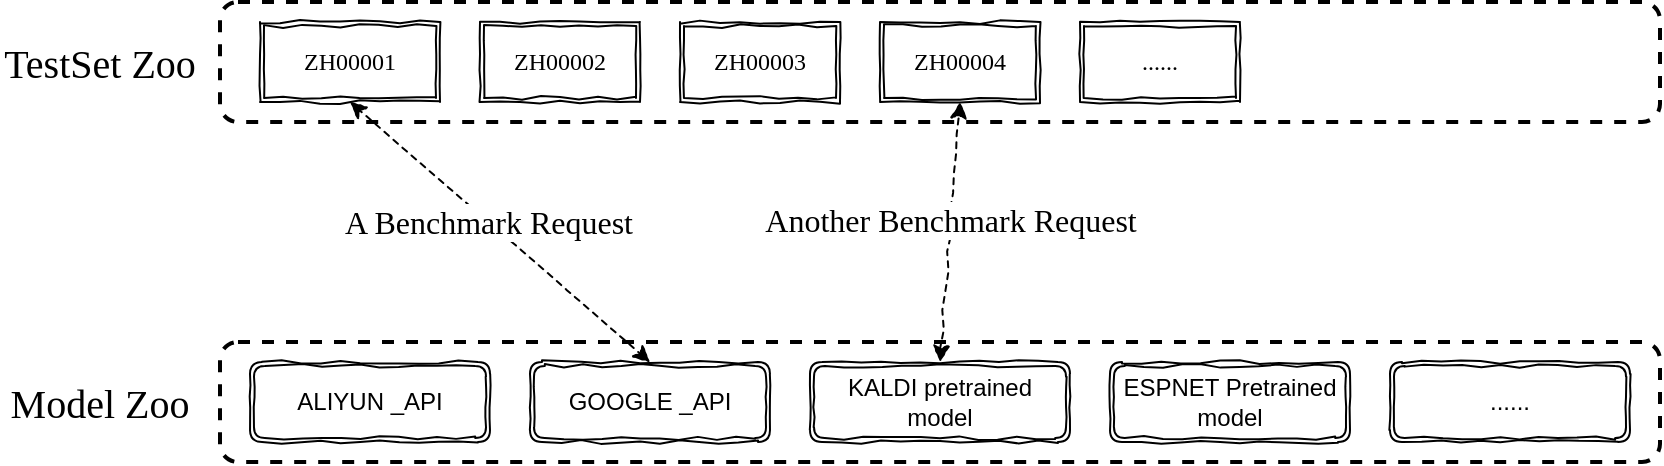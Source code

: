 <mxfile version="14.9.2" type="device"><diagram id="xeaLPvtU6ut3ZWZILFCG" name="Page-1"><mxGraphModel dx="2019" dy="1072" grid="1" gridSize="10" guides="1" tooltips="1" connect="1" arrows="1" fold="1" page="1" pageScale="1" pageWidth="850" pageHeight="1100" math="0" shadow="0"><root><mxCell id="0"/><mxCell id="1" parent="0"/><mxCell id="KOg9vAGHZNjOKu6IbGKL-1" value="" style="rounded=1;whiteSpace=wrap;html=1;dashed=1;strokeWidth=2;" vertex="1" parent="1"><mxGeometry x="120" y="20" width="720" height="60" as="geometry"/></mxCell><mxCell id="KOg9vAGHZNjOKu6IbGKL-2" value="" style="rounded=1;whiteSpace=wrap;html=1;dashed=1;strokeWidth=2;" vertex="1" parent="1"><mxGeometry x="120" y="190" width="720" height="60" as="geometry"/></mxCell><mxCell id="KOg9vAGHZNjOKu6IbGKL-8" value="TestSet Zoo" style="text;html=1;strokeColor=none;fillColor=none;align=center;verticalAlign=middle;whiteSpace=wrap;rounded=0;fontSize=20;sketch=0;comic=1;fontFamily=Comic Sans MS;" vertex="1" parent="1"><mxGeometry x="10" y="20" width="100" height="60" as="geometry"/></mxCell><mxCell id="KOg9vAGHZNjOKu6IbGKL-9" value="Model Zoo" style="text;html=1;strokeColor=none;fillColor=none;align=center;verticalAlign=middle;whiteSpace=wrap;rounded=0;fontSize=20;fontFamily=Comic Sans MS;" vertex="1" parent="1"><mxGeometry x="10" y="190" width="100" height="60" as="geometry"/></mxCell><mxCell id="KOg9vAGHZNjOKu6IbGKL-17" value="ALIYUN _API" style="shape=ext;double=1;rounded=1;whiteSpace=wrap;html=1;comic=1;sketch=0;fontSize=12;" vertex="1" parent="1"><mxGeometry x="135" y="200" width="120" height="40" as="geometry"/></mxCell><mxCell id="KOg9vAGHZNjOKu6IbGKL-18" value="GOOGLE _API" style="shape=ext;double=1;rounded=1;whiteSpace=wrap;html=1;comic=1;sketch=0;fontSize=12;" vertex="1" parent="1"><mxGeometry x="275" y="200" width="120" height="40" as="geometry"/></mxCell><mxCell id="KOg9vAGHZNjOKu6IbGKL-20" value="KALDI pretrained model" style="shape=ext;double=1;rounded=1;whiteSpace=wrap;html=1;comic=1;sketch=0;fontSize=12;" vertex="1" parent="1"><mxGeometry x="415" y="200" width="130" height="40" as="geometry"/></mxCell><mxCell id="KOg9vAGHZNjOKu6IbGKL-21" value="ESPNET Pretrained model" style="shape=ext;double=1;rounded=1;whiteSpace=wrap;html=1;comic=1;sketch=0;fontSize=12;" vertex="1" parent="1"><mxGeometry x="565" y="200" width="120" height="40" as="geometry"/></mxCell><mxCell id="KOg9vAGHZNjOKu6IbGKL-22" value="ZH00001" style="shape=ext;double=1;rounded=0;whiteSpace=wrap;html=1;comic=1;sketch=0;fontFamily=Comic Sans MS;fontSize=12;" vertex="1" parent="1"><mxGeometry x="140" y="30" width="90" height="40" as="geometry"/></mxCell><mxCell id="KOg9vAGHZNjOKu6IbGKL-23" value="ZH00002" style="shape=ext;double=1;rounded=0;whiteSpace=wrap;html=1;comic=1;sketch=0;fontFamily=Comic Sans MS;fontSize=12;" vertex="1" parent="1"><mxGeometry x="250" y="30" width="80" height="40" as="geometry"/></mxCell><mxCell id="KOg9vAGHZNjOKu6IbGKL-24" value="ZH00003" style="shape=ext;double=1;rounded=0;whiteSpace=wrap;html=1;comic=1;sketch=0;fontFamily=Comic Sans MS;fontSize=12;" vertex="1" parent="1"><mxGeometry x="350" y="30" width="80" height="40" as="geometry"/></mxCell><mxCell id="KOg9vAGHZNjOKu6IbGKL-25" value="ZH00004" style="shape=ext;double=1;rounded=0;whiteSpace=wrap;html=1;comic=1;sketch=0;fontFamily=Comic Sans MS;fontSize=12;" vertex="1" parent="1"><mxGeometry x="450" y="30" width="80" height="40" as="geometry"/></mxCell><mxCell id="KOg9vAGHZNjOKu6IbGKL-26" value="......" style="shape=ext;double=1;rounded=0;whiteSpace=wrap;html=1;comic=1;sketch=0;fontFamily=Comic Sans MS;fontSize=12;" vertex="1" parent="1"><mxGeometry x="550" y="30" width="80" height="40" as="geometry"/></mxCell><mxCell id="KOg9vAGHZNjOKu6IbGKL-28" value="" style="endArrow=classic;startArrow=classic;html=1;fontFamily=Comic Sans MS;fontSize=12;comic=1;dashed=1;entryX=0.5;entryY=1;entryDx=0;entryDy=0;exitX=0.5;exitY=0;exitDx=0;exitDy=0;" edge="1" parent="1" source="KOg9vAGHZNjOKu6IbGKL-20" target="KOg9vAGHZNjOKu6IbGKL-25"><mxGeometry width="50" height="50" relative="1" as="geometry"><mxPoint x="330" y="160" as="sourcePoint"/><mxPoint x="380" y="110" as="targetPoint"/></mxGeometry></mxCell><mxCell id="KOg9vAGHZNjOKu6IbGKL-33" value="Another Benchmark Request" style="edgeLabel;html=1;align=center;verticalAlign=middle;resizable=0;points=[];fontSize=16;fontFamily=Comic Sans MS;" vertex="1" connectable="0" parent="KOg9vAGHZNjOKu6IbGKL-28"><mxGeometry x="0.088" y="1" relative="1" as="geometry"><mxPoint as="offset"/></mxGeometry></mxCell><mxCell id="KOg9vAGHZNjOKu6IbGKL-29" value="" style="endArrow=classic;startArrow=classic;html=1;fontFamily=Comic Sans MS;fontSize=12;comic=1;dashed=1;entryX=0.5;entryY=1;entryDx=0;entryDy=0;exitX=0.5;exitY=0;exitDx=0;exitDy=0;" edge="1" parent="1" source="KOg9vAGHZNjOKu6IbGKL-18" target="KOg9vAGHZNjOKu6IbGKL-22"><mxGeometry width="50" height="50" relative="1" as="geometry"><mxPoint x="350" y="210" as="sourcePoint"/><mxPoint x="400" y="80" as="targetPoint"/></mxGeometry></mxCell><mxCell id="KOg9vAGHZNjOKu6IbGKL-32" value="A Benchmark Request" style="edgeLabel;html=1;align=center;verticalAlign=middle;resizable=0;points=[];fontSize=16;fontFamily=Comic Sans MS;" vertex="1" connectable="0" parent="KOg9vAGHZNjOKu6IbGKL-29"><mxGeometry x="0.071" y="-1" relative="1" as="geometry"><mxPoint x="-1" as="offset"/></mxGeometry></mxCell><mxCell id="KOg9vAGHZNjOKu6IbGKL-31" value="......" style="shape=ext;double=1;rounded=1;whiteSpace=wrap;html=1;comic=1;sketch=0;fontSize=12;" vertex="1" parent="1"><mxGeometry x="705" y="200" width="120" height="40" as="geometry"/></mxCell></root></mxGraphModel></diagram></mxfile>